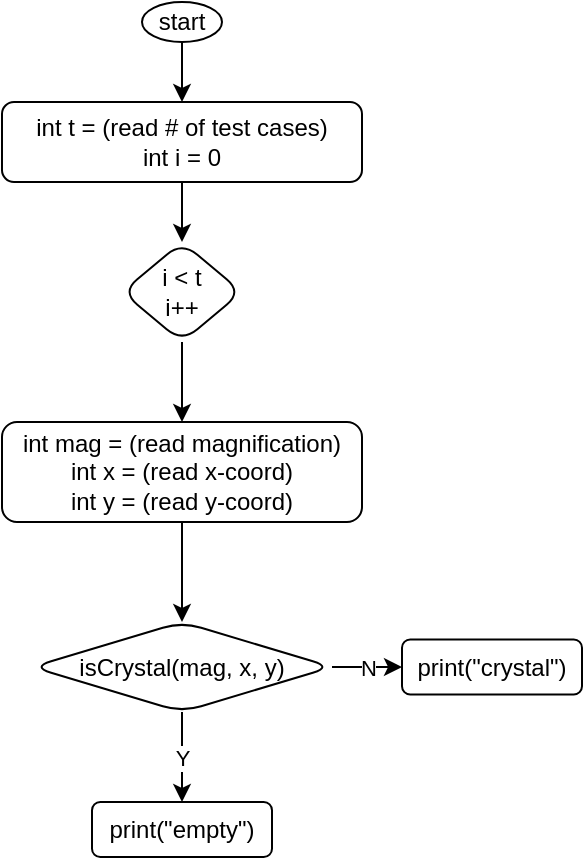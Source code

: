 <mxfile>
    <diagram id="6uOJIJRg__1fKL9UUV63" name="main">
        <mxGraphModel dx="952" dy="568" grid="1" gridSize="10" guides="1" tooltips="1" connect="1" arrows="1" fold="1" page="1" pageScale="1" pageWidth="850" pageHeight="1100" math="0" shadow="0">
            <root>
                <mxCell id="0"/>
                <mxCell id="1" parent="0"/>
                <mxCell id="4" value="" style="edgeStyle=none;html=1;" parent="1" source="2" target="3" edge="1">
                    <mxGeometry relative="1" as="geometry"/>
                </mxCell>
                <mxCell id="2" value="start" style="ellipse;whiteSpace=wrap;html=1;" parent="1" vertex="1">
                    <mxGeometry x="110" y="40" width="40" height="20" as="geometry"/>
                </mxCell>
                <mxCell id="6" value="" style="edgeStyle=none;html=1;" edge="1" parent="1" source="3" target="5">
                    <mxGeometry relative="1" as="geometry"/>
                </mxCell>
                <mxCell id="3" value="int t = (read # of test cases)&lt;br&gt;int i = 0" style="rounded=1;whiteSpace=wrap;html=1;" parent="1" vertex="1">
                    <mxGeometry x="40" y="90" width="180" height="40" as="geometry"/>
                </mxCell>
                <mxCell id="8" value="" style="edgeStyle=none;html=1;" edge="1" parent="1" source="5" target="7">
                    <mxGeometry relative="1" as="geometry"/>
                </mxCell>
                <mxCell id="5" value="i &amp;lt; t&lt;br&gt;i++" style="rhombus;whiteSpace=wrap;html=1;rounded=1;" vertex="1" parent="1">
                    <mxGeometry x="100" y="160" width="60" height="50" as="geometry"/>
                </mxCell>
                <mxCell id="10" value="" style="edgeStyle=none;html=1;" edge="1" parent="1" source="7" target="9">
                    <mxGeometry relative="1" as="geometry"/>
                </mxCell>
                <mxCell id="7" value="int mag = (read magnification)&lt;br&gt;int x = (read x-coord)&lt;br&gt;int y = (read y-coord)" style="whiteSpace=wrap;html=1;rounded=1;" vertex="1" parent="1">
                    <mxGeometry x="40" y="250" width="180" height="50" as="geometry"/>
                </mxCell>
                <mxCell id="12" value="N" style="edgeStyle=none;html=1;" edge="1" parent="1" source="9" target="11">
                    <mxGeometry relative="1" as="geometry"/>
                </mxCell>
                <mxCell id="14" value="Y" style="edgeStyle=none;html=1;" edge="1" parent="1" source="9" target="13">
                    <mxGeometry relative="1" as="geometry"/>
                </mxCell>
                <mxCell id="9" value="isCrystal(mag, x, y)" style="rhombus;whiteSpace=wrap;html=1;rounded=1;" vertex="1" parent="1">
                    <mxGeometry x="55" y="350" width="150" height="45" as="geometry"/>
                </mxCell>
                <mxCell id="11" value="print(&quot;crystal&quot;)" style="whiteSpace=wrap;html=1;rounded=1;" vertex="1" parent="1">
                    <mxGeometry x="240" y="358.75" width="90" height="27.5" as="geometry"/>
                </mxCell>
                <mxCell id="13" value="print(&quot;empty&quot;)" style="whiteSpace=wrap;html=1;rounded=1;" vertex="1" parent="1">
                    <mxGeometry x="85" y="440" width="90" height="27.5" as="geometry"/>
                </mxCell>
            </root>
        </mxGraphModel>
    </diagram>
    <diagram id="hQI5pt0Sf2QEeLV1Ggj-" name="isCrystal">
        <mxGraphModel dx="952" dy="568" grid="1" gridSize="10" guides="1" tooltips="1" connect="1" arrows="1" fold="1" page="1" pageScale="1" pageWidth="850" pageHeight="1100" math="0" shadow="0">
            <root>
                <mxCell id="0"/>
                <mxCell id="1" parent="0"/>
                <mxCell id="bACS2Ca5Fd4LKxJx4Spt-3" value="" style="edgeStyle=none;html=1;" edge="1" parent="1" source="ielmd0wLQUlRzP9uI_sI-1" target="bACS2Ca5Fd4LKxJx4Spt-1">
                    <mxGeometry relative="1" as="geometry"/>
                </mxCell>
                <mxCell id="ielmd0wLQUlRzP9uI_sI-1" value="int x1 = x/pow(x, mag - 1)&lt;br&gt;int y1 = y/pow(y, mag - 1)" style="rounded=1;whiteSpace=wrap;html=1;" vertex="1" parent="1">
                    <mxGeometry x="90" y="70" width="150" height="40" as="geometry"/>
                </mxCell>
                <mxCell id="bACS2Ca5Fd4LKxJx4Spt-5" value="Y" style="edgeStyle=none;html=1;" edge="1" parent="1" source="bACS2Ca5Fd4LKxJx4Spt-1" target="bACS2Ca5Fd4LKxJx4Spt-4">
                    <mxGeometry relative="1" as="geometry"/>
                </mxCell>
                <mxCell id="bACS2Ca5Fd4LKxJx4Spt-7" value="N" style="edgeStyle=none;html=1;" edge="1" parent="1" source="bACS2Ca5Fd4LKxJx4Spt-1" target="bACS2Ca5Fd4LKxJx4Spt-6">
                    <mxGeometry relative="1" as="geometry"/>
                </mxCell>
                <mxCell id="bACS2Ca5Fd4LKxJx4Spt-1" value="x1 == 0" style="rhombus;whiteSpace=wrap;html=1;rounded=1;" vertex="1" parent="1">
                    <mxGeometry x="135" y="140" width="60" height="40" as="geometry"/>
                </mxCell>
                <mxCell id="bACS2Ca5Fd4LKxJx4Spt-4" value="return false" style="whiteSpace=wrap;html=1;rounded=1;" vertex="1" parent="1">
                    <mxGeometry x="240" y="150" width="85" height="20" as="geometry"/>
                </mxCell>
                <mxCell id="bACS2Ca5Fd4LKxJx4Spt-10" value="Y" style="edgeStyle=none;html=1;entryX=0.5;entryY=0;entryDx=0;entryDy=0;" edge="1" parent="1" source="bACS2Ca5Fd4LKxJx4Spt-6" target="bACS2Ca5Fd4LKxJx4Spt-16">
                    <mxGeometry relative="1" as="geometry">
                        <mxPoint x="165" y="305" as="targetPoint"/>
                    </mxGeometry>
                </mxCell>
                <mxCell id="bACS2Ca5Fd4LKxJx4Spt-15" value="Y" style="edgeStyle=none;html=1;" edge="1" parent="1" source="bACS2Ca5Fd4LKxJx4Spt-6" target="bACS2Ca5Fd4LKxJx4Spt-14">
                    <mxGeometry relative="1" as="geometry"/>
                </mxCell>
                <mxCell id="bACS2Ca5Fd4LKxJx4Spt-6" value="x1 &amp;gt; 0 &amp;amp;&amp;amp; x1 &amp;lt; 4 &amp;amp;&amp;amp; y1 == 0 ||&amp;nbsp;&lt;br&gt;x1 == 2 &amp;amp;&amp;amp; y1 == 1" style="rhombus;whiteSpace=wrap;html=1;rounded=1;" vertex="1" parent="1">
                    <mxGeometry x="26.25" y="214" width="277.5" height="60" as="geometry"/>
                </mxCell>
                <mxCell id="bACS2Ca5Fd4LKxJx4Spt-12" value="return false" style="whiteSpace=wrap;html=1;rounded=1;" vertex="1" parent="1">
                    <mxGeometry x="122.5" y="420" width="85" height="20" as="geometry"/>
                </mxCell>
                <mxCell id="bACS2Ca5Fd4LKxJx4Spt-14" value="return true" style="whiteSpace=wrap;html=1;rounded=1;" vertex="1" parent="1">
                    <mxGeometry x="348" y="231" width="77.5" height="26" as="geometry"/>
                </mxCell>
                <mxCell id="bACS2Ca5Fd4LKxJx4Spt-19" value="N" style="edgeStyle=none;html=1;" edge="1" parent="1" source="bACS2Ca5Fd4LKxJx4Spt-16" target="bACS2Ca5Fd4LKxJx4Spt-12">
                    <mxGeometry relative="1" as="geometry"/>
                </mxCell>
                <mxCell id="bACS2Ca5Fd4LKxJx4Spt-21" value="Y" style="edgeStyle=none;html=1;" edge="1" parent="1" source="bACS2Ca5Fd4LKxJx4Spt-16" target="bACS2Ca5Fd4LKxJx4Spt-20">
                    <mxGeometry relative="1" as="geometry">
                        <Array as="points">
                            <mxPoint x="330" y="350"/>
                        </Array>
                    </mxGeometry>
                </mxCell>
                <mxCell id="bACS2Ca5Fd4LKxJx4Spt-16" value="(x1 == 1 || x1 == 3) &amp;amp;&amp;amp; y1 == 1 ||&lt;br&gt;x1 == 2 &amp;amp;&amp;amp; y1 == 2" style="rhombus;whiteSpace=wrap;html=1;rounded=1;" vertex="1" parent="1">
                    <mxGeometry x="26.25" y="320" width="277.5" height="60" as="geometry"/>
                </mxCell>
                <mxCell id="bACS2Ca5Fd4LKxJx4Spt-20" value="isCrystal(mag-1, x%pow(x, mag-1), y%pow(y, mag-1)" style="whiteSpace=wrap;html=1;rounded=1;" vertex="1" parent="1">
                    <mxGeometry x="360" y="335" width="297.5" height="30" as="geometry"/>
                </mxCell>
            </root>
        </mxGraphModel>
    </diagram>
</mxfile>